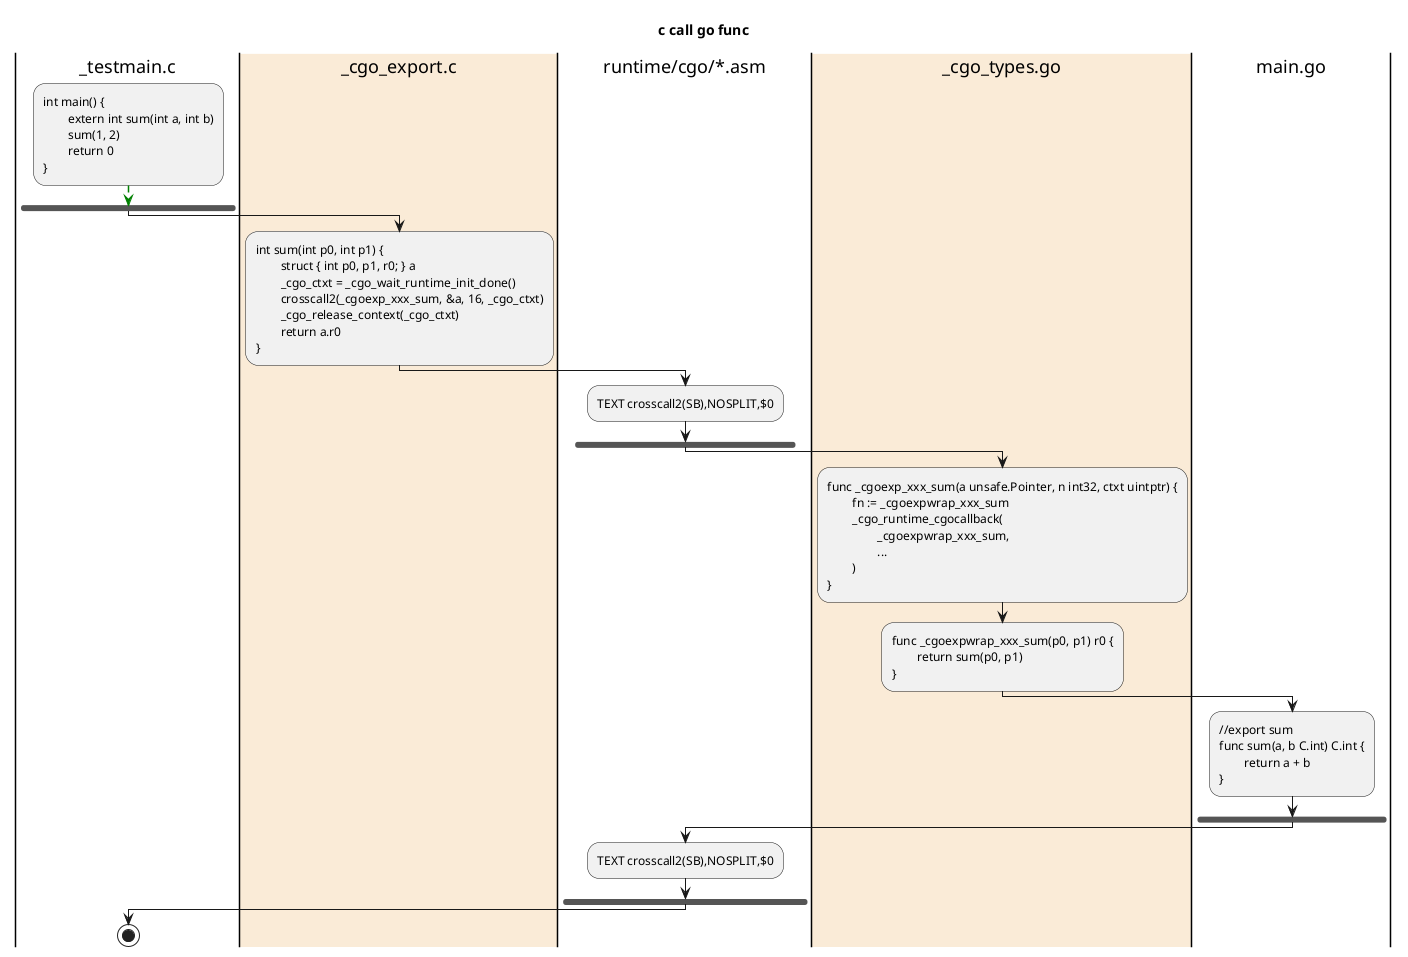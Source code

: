 ' Copyright 2017 <chaishushan{AT}gmail.com>. All rights reserved.
' Use of this source code is governed by a Apache
' license that can be found in the LICENSE file.

@startuml

title c call go func

|_testmain.c|
:int main() {
	extern int sum(int a, int b)
	sum(1, 2)
	return 0
};
-[#green,dashed]->

fork

|#AntiqueWhite|_cgo_export.c|
:int sum(int p0, int p1) {
	struct { int p0, p1, r0; } a
	_cgo_ctxt = _cgo_wait_runtime_init_done()
	crosscall2(_cgoexp_xxx_sum, &a, 16, _cgo_ctxt)
	_cgo_release_context(_cgo_ctxt)
	return a.r0
};

|runtime/cgo/*.asm|
:TEXT crosscall2(SB),NOSPLIT,$0;

fork

|#AntiqueWhite|_cgo_types.go|
:func _cgoexp_xxx_sum(a unsafe.Pointer, n int32, ctxt uintptr) {
	fn := _cgoexpwrap_xxx_sum
	_cgo_runtime_cgocallback(
		_cgoexpwrap_xxx_sum,
		...
	)
};

|#AntiqueWhite|_cgo_types.go|
:func _cgoexpwrap_xxx_sum(p0, p1) r0 {
	return sum(p0, p1)
};

|main.go|
://export sum
func sum(a, b C.int) C.int {
	return a + b
};

endfork

|runtime/cgo/*.asm|
:TEXT crosscall2(SB),NOSPLIT,$0;

endfork

|_testmain.c|
stop

@enduml
